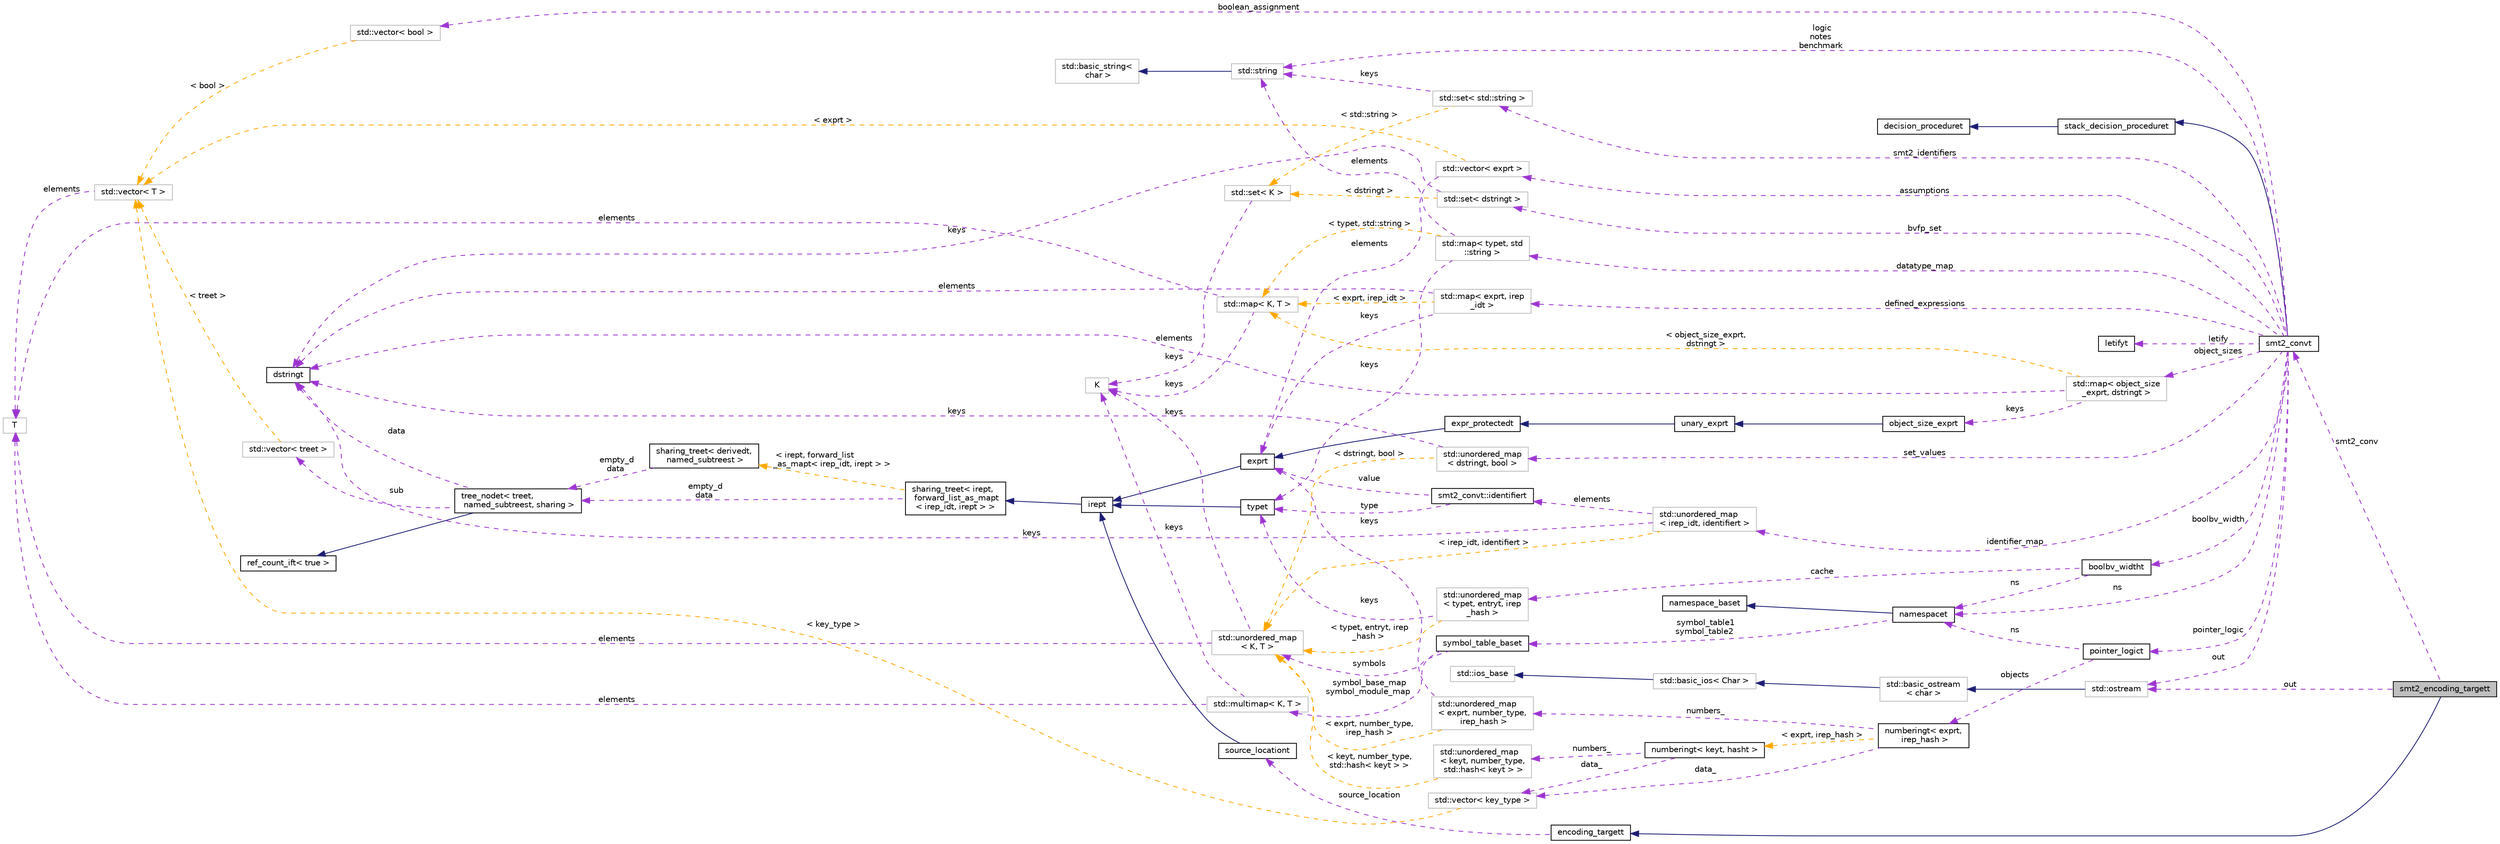 digraph "smt2_encoding_targett"
{
 // LATEX_PDF_SIZE
  bgcolor="transparent";
  edge [fontname="Helvetica",fontsize="10",labelfontname="Helvetica",labelfontsize="10"];
  node [fontname="Helvetica",fontsize="10",shape=record];
  rankdir="LR";
  Node1 [label="smt2_encoding_targett",height=0.2,width=0.4,color="black", fillcolor="grey75", style="filled", fontcolor="black",tooltip=" "];
  Node2 -> Node1 [dir="back",color="midnightblue",fontsize="10",style="solid",fontname="Helvetica"];
  Node2 [label="encoding_targett",height=0.2,width=0.4,color="black",URL="$classencoding__targett.html",tooltip=" "];
  Node3 -> Node2 [dir="back",color="darkorchid3",fontsize="10",style="dashed",label=" source_location" ,fontname="Helvetica"];
  Node3 [label="source_locationt",height=0.2,width=0.4,color="black",URL="$classsource__locationt.html",tooltip=" "];
  Node4 -> Node3 [dir="back",color="midnightblue",fontsize="10",style="solid",fontname="Helvetica"];
  Node4 [label="irept",height=0.2,width=0.4,color="black",URL="$classirept.html",tooltip="There are a large number of kinds of tree structured or tree-like data in CPROVER."];
  Node5 -> Node4 [dir="back",color="midnightblue",fontsize="10",style="solid",fontname="Helvetica"];
  Node5 [label="sharing_treet\< irept,\l forward_list_as_mapt\l\< irep_idt, irept \> \>",height=0.2,width=0.4,color="black",URL="$classsharing__treet.html",tooltip=" "];
  Node6 -> Node5 [dir="back",color="darkorchid3",fontsize="10",style="dashed",label=" empty_d\ndata" ,fontname="Helvetica"];
  Node6 [label="tree_nodet\< treet,\l named_subtreest, sharing \>",height=0.2,width=0.4,color="black",URL="$classtree__nodet.html",tooltip="A node with data in a tree, it contains:"];
  Node7 -> Node6 [dir="back",color="midnightblue",fontsize="10",style="solid",fontname="Helvetica"];
  Node7 [label="ref_count_ift\< true \>",height=0.2,width=0.4,color="black",URL="$structref__count__ift_3_01true_01_4.html",tooltip=" "];
  Node8 -> Node6 [dir="back",color="darkorchid3",fontsize="10",style="dashed",label=" sub" ,fontname="Helvetica"];
  Node8 [label="std::vector\< treet \>",height=0.2,width=0.4,color="grey75",tooltip=" "];
  Node9 -> Node8 [dir="back",color="orange",fontsize="10",style="dashed",label=" \< treet \>" ,fontname="Helvetica"];
  Node9 [label="std::vector\< T \>",height=0.2,width=0.4,color="grey75",tooltip="STL class."];
  Node10 -> Node9 [dir="back",color="darkorchid3",fontsize="10",style="dashed",label=" elements" ,fontname="Helvetica"];
  Node10 [label="T",height=0.2,width=0.4,color="grey75",tooltip=" "];
  Node11 -> Node6 [dir="back",color="darkorchid3",fontsize="10",style="dashed",label=" data" ,fontname="Helvetica"];
  Node11 [label="dstringt",height=0.2,width=0.4,color="black",URL="$classdstringt.html",tooltip="dstringt has one field, an unsigned integer no which is an index into a static table of strings."];
  Node12 -> Node5 [dir="back",color="orange",fontsize="10",style="dashed",label=" \< irept, forward_list\l_as_mapt\< irep_idt, irept \> \>" ,fontname="Helvetica"];
  Node12 [label="sharing_treet\< derivedt,\l named_subtreest \>",height=0.2,width=0.4,color="black",URL="$classsharing__treet.html",tooltip="Base class for tree-like data structures with sharing."];
  Node6 -> Node12 [dir="back",color="darkorchid3",fontsize="10",style="dashed",label=" empty_d\ndata" ,fontname="Helvetica"];
  Node13 -> Node1 [dir="back",color="darkorchid3",fontsize="10",style="dashed",label=" smt2_conv" ,fontname="Helvetica"];
  Node13 [label="smt2_convt",height=0.2,width=0.4,color="black",URL="$classsmt2__convt.html",tooltip=" "];
  Node14 -> Node13 [dir="back",color="midnightblue",fontsize="10",style="solid",fontname="Helvetica"];
  Node14 [label="stack_decision_proceduret",height=0.2,width=0.4,color="black",URL="$classstack__decision__proceduret.html",tooltip=" "];
  Node15 -> Node14 [dir="back",color="midnightblue",fontsize="10",style="solid",fontname="Helvetica"];
  Node15 [label="decision_proceduret",height=0.2,width=0.4,color="black",URL="$classdecision__proceduret.html",tooltip=" "];
  Node16 -> Node13 [dir="back",color="darkorchid3",fontsize="10",style="dashed",label=" identifier_map" ,fontname="Helvetica"];
  Node16 [label="std::unordered_map\l\< irep_idt, identifiert \>",height=0.2,width=0.4,color="grey75",tooltip=" "];
  Node17 -> Node16 [dir="back",color="darkorchid3",fontsize="10",style="dashed",label=" elements" ,fontname="Helvetica"];
  Node17 [label="smt2_convt::identifiert",height=0.2,width=0.4,color="black",URL="$structsmt2__convt_1_1identifiert.html",tooltip=" "];
  Node18 -> Node17 [dir="back",color="darkorchid3",fontsize="10",style="dashed",label=" type" ,fontname="Helvetica"];
  Node18 [label="typet",height=0.2,width=0.4,color="black",URL="$classtypet.html",tooltip="The type of an expression, extends irept."];
  Node4 -> Node18 [dir="back",color="midnightblue",fontsize="10",style="solid",fontname="Helvetica"];
  Node19 -> Node17 [dir="back",color="darkorchid3",fontsize="10",style="dashed",label=" value" ,fontname="Helvetica"];
  Node19 [label="exprt",height=0.2,width=0.4,color="black",URL="$classexprt.html",tooltip="Base class for all expressions."];
  Node4 -> Node19 [dir="back",color="midnightblue",fontsize="10",style="solid",fontname="Helvetica"];
  Node11 -> Node16 [dir="back",color="darkorchid3",fontsize="10",style="dashed",label=" keys" ,fontname="Helvetica"];
  Node20 -> Node16 [dir="back",color="orange",fontsize="10",style="dashed",label=" \< irep_idt, identifiert \>" ,fontname="Helvetica"];
  Node20 [label="std::unordered_map\l\< K, T \>",height=0.2,width=0.4,color="grey75",tooltip="STL class."];
  Node21 -> Node20 [dir="back",color="darkorchid3",fontsize="10",style="dashed",label=" keys" ,fontname="Helvetica"];
  Node21 [label="K",height=0.2,width=0.4,color="grey75",tooltip=" "];
  Node10 -> Node20 [dir="back",color="darkorchid3",fontsize="10",style="dashed",label=" elements" ,fontname="Helvetica"];
  Node22 -> Node13 [dir="back",color="darkorchid3",fontsize="10",style="dashed",label=" defined_expressions" ,fontname="Helvetica"];
  Node22 [label="std::map\< exprt, irep\l_idt \>",height=0.2,width=0.4,color="grey75",tooltip=" "];
  Node11 -> Node22 [dir="back",color="darkorchid3",fontsize="10",style="dashed",label=" elements" ,fontname="Helvetica"];
  Node19 -> Node22 [dir="back",color="darkorchid3",fontsize="10",style="dashed",label=" keys" ,fontname="Helvetica"];
  Node23 -> Node22 [dir="back",color="orange",fontsize="10",style="dashed",label=" \< exprt, irep_idt \>" ,fontname="Helvetica"];
  Node23 [label="std::map\< K, T \>",height=0.2,width=0.4,color="grey75",tooltip="STL class."];
  Node21 -> Node23 [dir="back",color="darkorchid3",fontsize="10",style="dashed",label=" keys" ,fontname="Helvetica"];
  Node10 -> Node23 [dir="back",color="darkorchid3",fontsize="10",style="dashed",label=" elements" ,fontname="Helvetica"];
  Node24 -> Node13 [dir="back",color="darkorchid3",fontsize="10",style="dashed",label=" ns" ,fontname="Helvetica"];
  Node24 [label="namespacet",height=0.2,width=0.4,color="black",URL="$classnamespacet.html",tooltip="A namespacet is essentially one or two symbol tables bound together, to allow for symbol lookups in t..."];
  Node25 -> Node24 [dir="back",color="midnightblue",fontsize="10",style="solid",fontname="Helvetica"];
  Node25 [label="namespace_baset",height=0.2,width=0.4,color="black",URL="$classnamespace__baset.html",tooltip="Basic interface for a namespace."];
  Node26 -> Node24 [dir="back",color="darkorchid3",fontsize="10",style="dashed",label=" symbol_table1\nsymbol_table2" ,fontname="Helvetica"];
  Node26 [label="symbol_table_baset",height=0.2,width=0.4,color="black",URL="$classsymbol__table__baset.html",tooltip="The symbol table base class interface."];
  Node27 -> Node26 [dir="back",color="darkorchid3",fontsize="10",style="dashed",label=" symbol_base_map\nsymbol_module_map" ,fontname="Helvetica"];
  Node27 [label="std::multimap\< K, T \>",height=0.2,width=0.4,color="grey75",tooltip="STL class."];
  Node21 -> Node27 [dir="back",color="darkorchid3",fontsize="10",style="dashed",label=" keys" ,fontname="Helvetica"];
  Node10 -> Node27 [dir="back",color="darkorchid3",fontsize="10",style="dashed",label=" elements" ,fontname="Helvetica"];
  Node20 -> Node26 [dir="back",color="darkorchid3",fontsize="10",style="dashed",label=" symbols" ,fontname="Helvetica"];
  Node28 -> Node13 [dir="back",color="darkorchid3",fontsize="10",style="dashed",label=" smt2_identifiers" ,fontname="Helvetica"];
  Node28 [label="std::set\< std::string \>",height=0.2,width=0.4,color="grey75",tooltip=" "];
  Node29 -> Node28 [dir="back",color="darkorchid3",fontsize="10",style="dashed",label=" keys" ,fontname="Helvetica"];
  Node29 [label="std::string",height=0.2,width=0.4,color="grey75",tooltip="STL class."];
  Node30 -> Node29 [dir="back",color="midnightblue",fontsize="10",style="solid",fontname="Helvetica"];
  Node30 [label="std::basic_string\<\l char \>",height=0.2,width=0.4,color="grey75",tooltip="STL class."];
  Node31 -> Node28 [dir="back",color="orange",fontsize="10",style="dashed",label=" \< std::string \>" ,fontname="Helvetica"];
  Node31 [label="std::set\< K \>",height=0.2,width=0.4,color="grey75",tooltip="STL class."];
  Node21 -> Node31 [dir="back",color="darkorchid3",fontsize="10",style="dashed",label=" keys" ,fontname="Helvetica"];
  Node32 -> Node13 [dir="back",color="darkorchid3",fontsize="10",style="dashed",label=" datatype_map" ,fontname="Helvetica"];
  Node32 [label="std::map\< typet, std\l::string \>",height=0.2,width=0.4,color="grey75",tooltip=" "];
  Node18 -> Node32 [dir="back",color="darkorchid3",fontsize="10",style="dashed",label=" keys" ,fontname="Helvetica"];
  Node29 -> Node32 [dir="back",color="darkorchid3",fontsize="10",style="dashed",label=" elements" ,fontname="Helvetica"];
  Node23 -> Node32 [dir="back",color="orange",fontsize="10",style="dashed",label=" \< typet, std::string \>" ,fontname="Helvetica"];
  Node33 -> Node13 [dir="back",color="darkorchid3",fontsize="10",style="dashed",label=" pointer_logic" ,fontname="Helvetica"];
  Node33 [label="pointer_logict",height=0.2,width=0.4,color="black",URL="$classpointer__logict.html",tooltip=" "];
  Node24 -> Node33 [dir="back",color="darkorchid3",fontsize="10",style="dashed",label=" ns" ,fontname="Helvetica"];
  Node34 -> Node33 [dir="back",color="darkorchid3",fontsize="10",style="dashed",label=" objects" ,fontname="Helvetica"];
  Node34 [label="numberingt\< exprt,\l irep_hash \>",height=0.2,width=0.4,color="black",URL="$classnumberingt.html",tooltip=" "];
  Node35 -> Node34 [dir="back",color="darkorchid3",fontsize="10",style="dashed",label=" numbers_" ,fontname="Helvetica"];
  Node35 [label="std::unordered_map\l\< exprt, number_type,\l irep_hash \>",height=0.2,width=0.4,color="grey75",tooltip=" "];
  Node19 -> Node35 [dir="back",color="darkorchid3",fontsize="10",style="dashed",label=" keys" ,fontname="Helvetica"];
  Node20 -> Node35 [dir="back",color="orange",fontsize="10",style="dashed",label=" \< exprt, number_type,\l irep_hash \>" ,fontname="Helvetica"];
  Node36 -> Node34 [dir="back",color="darkorchid3",fontsize="10",style="dashed",label=" data_" ,fontname="Helvetica"];
  Node36 [label="std::vector\< key_type \>",height=0.2,width=0.4,color="grey75",tooltip=" "];
  Node9 -> Node36 [dir="back",color="orange",fontsize="10",style="dashed",label=" \< key_type \>" ,fontname="Helvetica"];
  Node37 -> Node34 [dir="back",color="orange",fontsize="10",style="dashed",label=" \< exprt, irep_hash \>" ,fontname="Helvetica"];
  Node37 [label="numberingt\< keyt, hasht \>",height=0.2,width=0.4,color="black",URL="$classnumberingt.html",tooltip=" "];
  Node38 -> Node37 [dir="back",color="darkorchid3",fontsize="10",style="dashed",label=" numbers_" ,fontname="Helvetica"];
  Node38 [label="std::unordered_map\l\< keyt, number_type,\l std::hash\< keyt \> \>",height=0.2,width=0.4,color="grey75",tooltip=" "];
  Node20 -> Node38 [dir="back",color="orange",fontsize="10",style="dashed",label=" \< keyt, number_type,\l std::hash\< keyt \> \>" ,fontname="Helvetica"];
  Node36 -> Node37 [dir="back",color="darkorchid3",fontsize="10",style="dashed",label=" data_" ,fontname="Helvetica"];
  Node39 -> Node13 [dir="back",color="darkorchid3",fontsize="10",style="dashed",label=" boolbv_width" ,fontname="Helvetica"];
  Node39 [label="boolbv_widtht",height=0.2,width=0.4,color="black",URL="$classboolbv__widtht.html",tooltip=" "];
  Node24 -> Node39 [dir="back",color="darkorchid3",fontsize="10",style="dashed",label=" ns" ,fontname="Helvetica"];
  Node40 -> Node39 [dir="back",color="darkorchid3",fontsize="10",style="dashed",label=" cache" ,fontname="Helvetica"];
  Node40 [label="std::unordered_map\l\< typet, entryt, irep\l_hash \>",height=0.2,width=0.4,color="grey75",tooltip=" "];
  Node18 -> Node40 [dir="back",color="darkorchid3",fontsize="10",style="dashed",label=" keys" ,fontname="Helvetica"];
  Node20 -> Node40 [dir="back",color="orange",fontsize="10",style="dashed",label=" \< typet, entryt, irep\l_hash \>" ,fontname="Helvetica"];
  Node29 -> Node13 [dir="back",color="darkorchid3",fontsize="10",style="dashed",label=" logic\nnotes\nbenchmark" ,fontname="Helvetica"];
  Node41 -> Node13 [dir="back",color="darkorchid3",fontsize="10",style="dashed",label=" object_sizes" ,fontname="Helvetica"];
  Node41 [label="std::map\< object_size\l_exprt, dstringt \>",height=0.2,width=0.4,color="grey75",tooltip=" "];
  Node42 -> Node41 [dir="back",color="darkorchid3",fontsize="10",style="dashed",label=" keys" ,fontname="Helvetica"];
  Node42 [label="object_size_exprt",height=0.2,width=0.4,color="black",URL="$classobject__size__exprt.html",tooltip="Expression for finding the size (in bytes) of the object a pointer points to."];
  Node43 -> Node42 [dir="back",color="midnightblue",fontsize="10",style="solid",fontname="Helvetica"];
  Node43 [label="unary_exprt",height=0.2,width=0.4,color="black",URL="$classunary__exprt.html",tooltip="Generic base class for unary expressions."];
  Node44 -> Node43 [dir="back",color="midnightblue",fontsize="10",style="solid",fontname="Helvetica"];
  Node44 [label="expr_protectedt",height=0.2,width=0.4,color="black",URL="$classexpr__protectedt.html",tooltip="Base class for all expressions."];
  Node19 -> Node44 [dir="back",color="midnightblue",fontsize="10",style="solid",fontname="Helvetica"];
  Node11 -> Node41 [dir="back",color="darkorchid3",fontsize="10",style="dashed",label=" elements" ,fontname="Helvetica"];
  Node23 -> Node41 [dir="back",color="orange",fontsize="10",style="dashed",label=" \< object_size_exprt,\l dstringt \>" ,fontname="Helvetica"];
  Node45 -> Node13 [dir="back",color="darkorchid3",fontsize="10",style="dashed",label=" bvfp_set" ,fontname="Helvetica"];
  Node45 [label="std::set\< dstringt \>",height=0.2,width=0.4,color="grey75",tooltip=" "];
  Node11 -> Node45 [dir="back",color="darkorchid3",fontsize="10",style="dashed",label=" keys" ,fontname="Helvetica"];
  Node31 -> Node45 [dir="back",color="orange",fontsize="10",style="dashed",label=" \< dstringt \>" ,fontname="Helvetica"];
  Node46 -> Node13 [dir="back",color="darkorchid3",fontsize="10",style="dashed",label=" boolean_assignment" ,fontname="Helvetica"];
  Node46 [label="std::vector\< bool \>",height=0.2,width=0.4,color="grey75",tooltip=" "];
  Node9 -> Node46 [dir="back",color="orange",fontsize="10",style="dashed",label=" \< bool \>" ,fontname="Helvetica"];
  Node47 -> Node13 [dir="back",color="darkorchid3",fontsize="10",style="dashed",label=" letify" ,fontname="Helvetica"];
  Node47 [label="letifyt",height=0.2,width=0.4,color="black",URL="$classletifyt.html",tooltip="Introduce LET for common subexpressions."];
  Node48 -> Node13 [dir="back",color="darkorchid3",fontsize="10",style="dashed",label=" assumptions" ,fontname="Helvetica"];
  Node48 [label="std::vector\< exprt \>",height=0.2,width=0.4,color="grey75",tooltip=" "];
  Node19 -> Node48 [dir="back",color="darkorchid3",fontsize="10",style="dashed",label=" elements" ,fontname="Helvetica"];
  Node9 -> Node48 [dir="back",color="orange",fontsize="10",style="dashed",label=" \< exprt \>" ,fontname="Helvetica"];
  Node49 -> Node13 [dir="back",color="darkorchid3",fontsize="10",style="dashed",label=" set_values" ,fontname="Helvetica"];
  Node49 [label="std::unordered_map\l\< dstringt, bool \>",height=0.2,width=0.4,color="grey75",tooltip=" "];
  Node11 -> Node49 [dir="back",color="darkorchid3",fontsize="10",style="dashed",label=" keys" ,fontname="Helvetica"];
  Node20 -> Node49 [dir="back",color="orange",fontsize="10",style="dashed",label=" \< dstringt, bool \>" ,fontname="Helvetica"];
  Node50 -> Node13 [dir="back",color="darkorchid3",fontsize="10",style="dashed",label=" out" ,fontname="Helvetica"];
  Node50 [label="std::ostream",height=0.2,width=0.4,color="grey75",tooltip="STL class."];
  Node51 -> Node50 [dir="back",color="midnightblue",fontsize="10",style="solid",fontname="Helvetica"];
  Node51 [label="std::basic_ostream\l\< char \>",height=0.2,width=0.4,color="grey75",tooltip="STL class."];
  Node52 -> Node51 [dir="back",color="midnightblue",fontsize="10",style="solid",fontname="Helvetica"];
  Node52 [label="std::basic_ios\< Char \>",height=0.2,width=0.4,color="grey75",tooltip="STL class."];
  Node53 -> Node52 [dir="back",color="midnightblue",fontsize="10",style="solid",fontname="Helvetica"];
  Node53 [label="std::ios_base",height=0.2,width=0.4,color="grey75",tooltip="STL class."];
  Node50 -> Node1 [dir="back",color="darkorchid3",fontsize="10",style="dashed",label=" out" ,fontname="Helvetica"];
}
